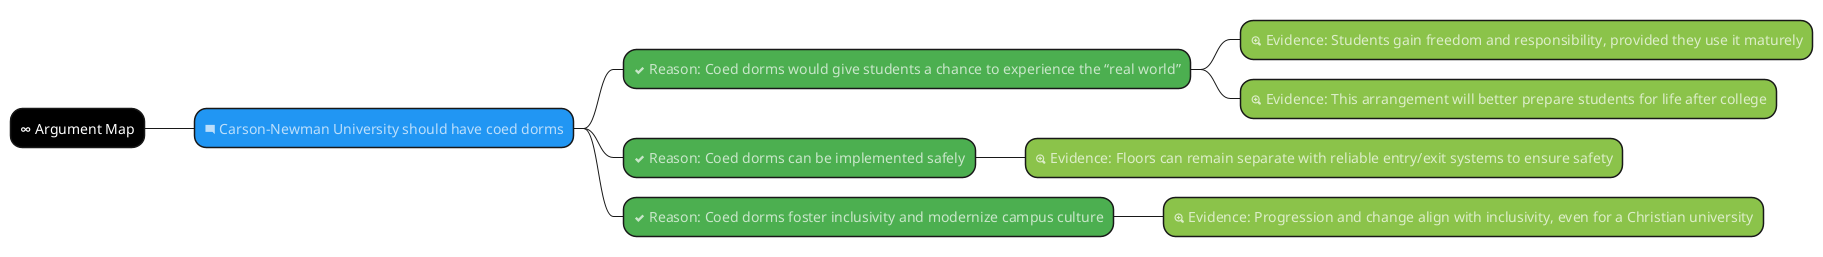 @startmindmap
*[#000000] <color:#FFFFFF><&infinity> Argument Map
**[#2196F3] <color:#BBDEFB><&comment-square> Carson-Newman University should have coed dorms
***[#4CAF50] <color:#C8E6C9><&check> Reason: Coed dorms would give students a chance to experience the “real world”
****[#8BC34A] <color:#DCEDC8><&zoom-in> Evidence: Students gain freedom and responsibility, provided they use it maturely
****[#8BC34A] <color:#DCEDC8><&zoom-in> Evidence: This arrangement will better prepare students for life after college
***[#4CAF50] <color:#C8E6C9><&check> Reason: Coed dorms can be implemented safely
****[#8BC34A] <color:#DCEDC8><&zoom-in> Evidence: Floors can remain separate with reliable entry/exit systems to ensure safety
***[#4CAF50] <color:#C8E6C9><&check> Reason: Coed dorms foster inclusivity and modernize campus culture
****[#8BC34A] <color:#DCEDC8><&zoom-in> Evidence: Progression and change align with inclusivity, even for a Christian university
@endmindmap

